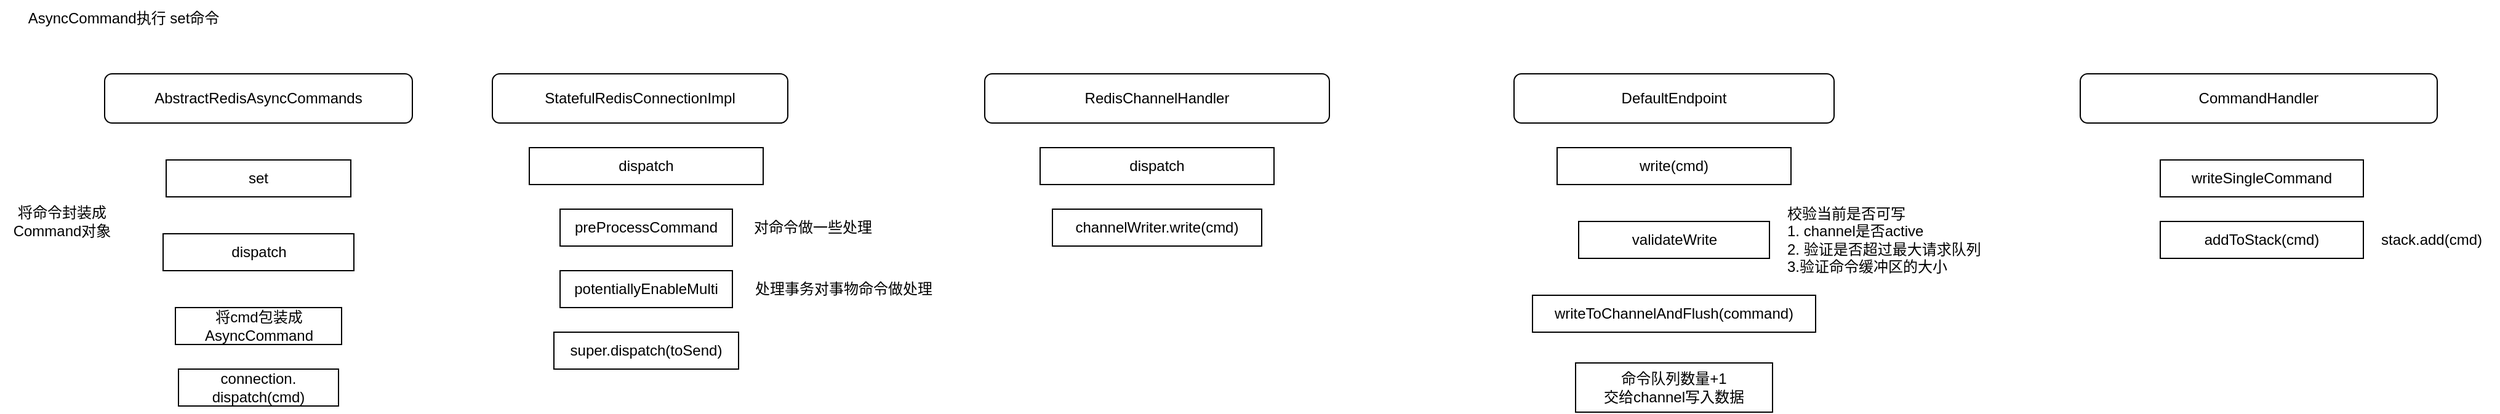 <mxfile version="23.0.2" type="github">
  <diagram name="第 1 页" id="_IAX3RjcnuZSPw6MRS_n">
    <mxGraphModel dx="1034" dy="483" grid="1" gridSize="10" guides="1" tooltips="1" connect="1" arrows="1" fold="1" page="1" pageScale="1" pageWidth="4681" pageHeight="3300" math="0" shadow="0">
      <root>
        <mxCell id="0" />
        <mxCell id="1" parent="0" />
        <mxCell id="ggBCpc5UuF6ly49hx84A-2" value="AsyncCommand执行 set命令" style="text;html=1;align=center;verticalAlign=middle;resizable=0;points=[];autosize=1;strokeColor=none;fillColor=none;" parent="1" vertex="1">
          <mxGeometry x="110" y="90" width="180" height="30" as="geometry" />
        </mxCell>
        <mxCell id="ggBCpc5UuF6ly49hx84A-4" value="set" style="whiteSpace=wrap;html=1;" parent="1" vertex="1">
          <mxGeometry x="235" y="220" width="150" height="30" as="geometry" />
        </mxCell>
        <mxCell id="ggBCpc5UuF6ly49hx84A-5" value="dispatch" style="whiteSpace=wrap;html=1;" parent="1" vertex="1">
          <mxGeometry x="232.5" y="280" width="155" height="30" as="geometry" />
        </mxCell>
        <mxCell id="ggBCpc5UuF6ly49hx84A-6" value="将命令封装成&lt;br&gt;Command对象" style="text;html=1;align=center;verticalAlign=middle;resizable=0;points=[];autosize=1;strokeColor=none;fillColor=none;" parent="1" vertex="1">
          <mxGeometry x="100" y="250" width="100" height="40" as="geometry" />
        </mxCell>
        <mxCell id="ggBCpc5UuF6ly49hx84A-7" value="将cmd包装成&lt;br style=&quot;border-color: var(--border-color);&quot;&gt;AsyncCommand" style="whiteSpace=wrap;html=1;" parent="1" vertex="1">
          <mxGeometry x="242.5" y="340" width="135" height="30" as="geometry" />
        </mxCell>
        <mxCell id="ggBCpc5UuF6ly49hx84A-8" value="connection.&lt;br&gt;dispatch(cmd)" style="whiteSpace=wrap;html=1;" parent="1" vertex="1">
          <mxGeometry x="245" y="390" width="130" height="30" as="geometry" />
        </mxCell>
        <mxCell id="ggBCpc5UuF6ly49hx84A-9" value="StatefulRedisConnectionImpl" style="rounded=1;whiteSpace=wrap;html=1;" parent="1" vertex="1">
          <mxGeometry x="500" y="150" width="240" height="40" as="geometry" />
        </mxCell>
        <mxCell id="ggBCpc5UuF6ly49hx84A-10" value="dispatch" style="whiteSpace=wrap;html=1;" parent="1" vertex="1">
          <mxGeometry x="530" y="210" width="190" height="30" as="geometry" />
        </mxCell>
        <mxCell id="ggBCpc5UuF6ly49hx84A-11" value="preProcessCommand" style="whiteSpace=wrap;html=1;" parent="1" vertex="1">
          <mxGeometry x="555" y="260" width="140" height="30" as="geometry" />
        </mxCell>
        <mxCell id="ggBCpc5UuF6ly49hx84A-12" value="对命令做一些处理" style="text;html=1;align=center;verticalAlign=middle;resizable=0;points=[];autosize=1;strokeColor=none;fillColor=none;" parent="1" vertex="1">
          <mxGeometry x="700" y="260" width="120" height="30" as="geometry" />
        </mxCell>
        <mxCell id="ggBCpc5UuF6ly49hx84A-13" value="potentiallyEnableMulti" style="whiteSpace=wrap;html=1;" parent="1" vertex="1">
          <mxGeometry x="555" y="310" width="140" height="30" as="geometry" />
        </mxCell>
        <mxCell id="ggBCpc5UuF6ly49hx84A-14" value="AbstractRedisAsyncCommands" style="rounded=1;whiteSpace=wrap;html=1;" parent="1" vertex="1">
          <mxGeometry x="185" y="150" width="250" height="40" as="geometry" />
        </mxCell>
        <mxCell id="ggBCpc5UuF6ly49hx84A-15" value="处理事务对事物命令做处理" style="text;html=1;align=center;verticalAlign=middle;resizable=0;points=[];autosize=1;strokeColor=none;fillColor=none;" parent="1" vertex="1">
          <mxGeometry x="700" y="310" width="170" height="30" as="geometry" />
        </mxCell>
        <mxCell id="ggBCpc5UuF6ly49hx84A-16" value="super.dispatch(toSend)" style="whiteSpace=wrap;html=1;" parent="1" vertex="1">
          <mxGeometry x="550" y="360" width="150" height="30" as="geometry" />
        </mxCell>
        <mxCell id="ggBCpc5UuF6ly49hx84A-17" value="RedisChannelHandler" style="rounded=1;whiteSpace=wrap;html=1;" parent="1" vertex="1">
          <mxGeometry x="900" y="150" width="280" height="40" as="geometry" />
        </mxCell>
        <mxCell id="ggBCpc5UuF6ly49hx84A-19" value="dispatch" style="whiteSpace=wrap;html=1;" parent="1" vertex="1">
          <mxGeometry x="945" y="210" width="190" height="30" as="geometry" />
        </mxCell>
        <mxCell id="ggBCpc5UuF6ly49hx84A-20" value="channelWriter.write(cmd)" style="whiteSpace=wrap;html=1;" parent="1" vertex="1">
          <mxGeometry x="955" y="260" width="170" height="30" as="geometry" />
        </mxCell>
        <mxCell id="ggBCpc5UuF6ly49hx84A-21" value="DefaultEndpoint" style="rounded=1;whiteSpace=wrap;html=1;" parent="1" vertex="1">
          <mxGeometry x="1330" y="150" width="260" height="40" as="geometry" />
        </mxCell>
        <mxCell id="ggBCpc5UuF6ly49hx84A-23" value="write(cmd)" style="rounded=0;whiteSpace=wrap;html=1;" parent="1" vertex="1">
          <mxGeometry x="1365" y="210" width="190" height="30" as="geometry" />
        </mxCell>
        <mxCell id="ggBCpc5UuF6ly49hx84A-24" value="validateWrite" style="whiteSpace=wrap;html=1;" parent="1" vertex="1">
          <mxGeometry x="1382.5" y="270" width="155" height="30" as="geometry" />
        </mxCell>
        <mxCell id="ggBCpc5UuF6ly49hx84A-25" value="校验当前是否可写&lt;br&gt;1. channel是否active&lt;br&gt;2. 验证是否超过最大请求队列&lt;br&gt;3.验证命令缓冲区的大小" style="text;html=1;align=left;verticalAlign=middle;resizable=0;points=[];autosize=1;strokeColor=none;fillColor=none;" parent="1" vertex="1">
          <mxGeometry x="1550" y="250" width="180" height="70" as="geometry" />
        </mxCell>
        <mxCell id="ggBCpc5UuF6ly49hx84A-26" value="writeToChannelAndFlush(command)" style="rounded=0;whiteSpace=wrap;html=1;" parent="1" vertex="1">
          <mxGeometry x="1345" y="330" width="230" height="30" as="geometry" />
        </mxCell>
        <mxCell id="ggBCpc5UuF6ly49hx84A-28" value="命令队列数量+1&lt;br&gt;交给channel写入数据" style="whiteSpace=wrap;html=1;" parent="1" vertex="1">
          <mxGeometry x="1380" y="385" width="160" height="40" as="geometry" />
        </mxCell>
        <mxCell id="Qy5x4adVrWkrn4o4-2BK-1" value="CommandHandler" style="rounded=1;whiteSpace=wrap;html=1;" vertex="1" parent="1">
          <mxGeometry x="1790" y="150" width="290" height="40" as="geometry" />
        </mxCell>
        <mxCell id="Qy5x4adVrWkrn4o4-2BK-2" value="writeSingleCommand" style="whiteSpace=wrap;html=1;" vertex="1" parent="1">
          <mxGeometry x="1855" y="220" width="165" height="30" as="geometry" />
        </mxCell>
        <mxCell id="Qy5x4adVrWkrn4o4-2BK-3" value="addToStack(cmd)" style="whiteSpace=wrap;html=1;" vertex="1" parent="1">
          <mxGeometry x="1855" y="270" width="165" height="30" as="geometry" />
        </mxCell>
        <mxCell id="Qy5x4adVrWkrn4o4-2BK-4" value="stack.add(cmd)" style="text;html=1;align=center;verticalAlign=middle;resizable=0;points=[];autosize=1;strokeColor=none;fillColor=none;" vertex="1" parent="1">
          <mxGeometry x="2020" y="270" width="110" height="30" as="geometry" />
        </mxCell>
      </root>
    </mxGraphModel>
  </diagram>
</mxfile>
